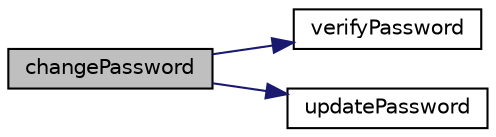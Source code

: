 digraph "changePassword"
{
  edge [fontname="Helvetica",fontsize="10",labelfontname="Helvetica",labelfontsize="10"];
  node [fontname="Helvetica",fontsize="10",shape=record];
  rankdir="LR";
  Node1 [label="changePassword",height=0.2,width=0.4,color="black", fillcolor="grey75", style="filled", fontcolor="black"];
  Node1 -> Node2 [color="midnightblue",fontsize="10",style="solid",fontname="Helvetica"];
  Node2 [label="verifyPassword",height=0.2,width=0.4,color="black", fillcolor="white", style="filled",URL="$account_library_8php.html#abd716a5d413a5bee300c93a82fc84f06"];
  Node1 -> Node3 [color="midnightblue",fontsize="10",style="solid",fontname="Helvetica"];
  Node3 [label="updatePassword",height=0.2,width=0.4,color="black", fillcolor="white", style="filled",URL="$account_library_8php.html#a88b2d1fe256f2dc08ca55a8d5c39d9b4"];
}
